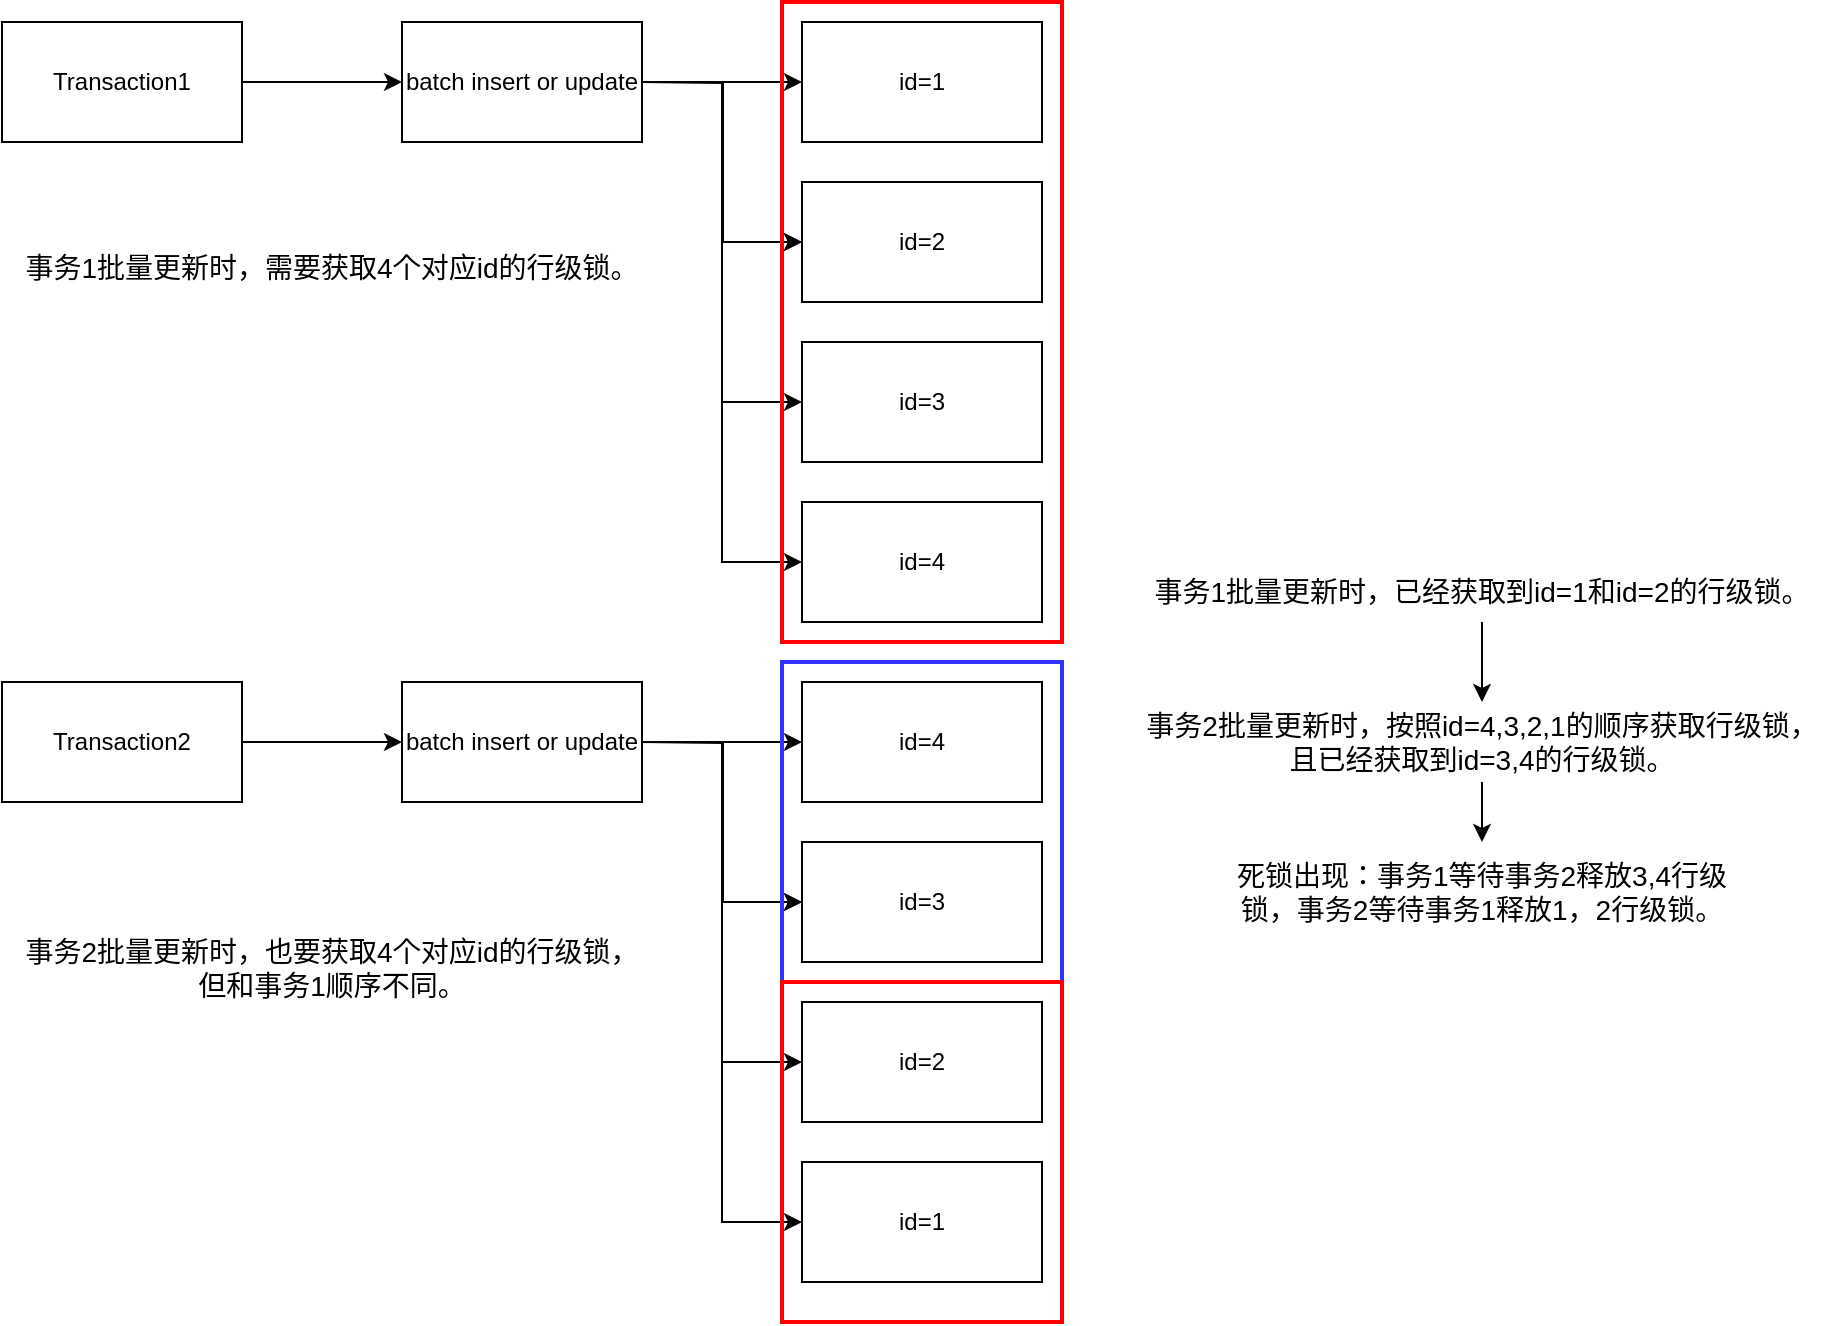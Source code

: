 <mxfile version="17.4.6" type="github">
  <diagram id="aYhUNzEjykN6DMeu4XnG" name="Page-1">
    <mxGraphModel dx="1344" dy="802" grid="1" gridSize="10" guides="1" tooltips="1" connect="1" arrows="1" fold="1" page="1" pageScale="1" pageWidth="827" pageHeight="1169" math="0" shadow="0">
      <root>
        <mxCell id="0" />
        <mxCell id="1" parent="0" />
        <mxCell id="3xvIhi2S66PUS-j85mXG-2" value="" style="edgeStyle=orthogonalEdgeStyle;rounded=0;orthogonalLoop=1;jettySize=auto;html=1;" edge="1" parent="1" source="3xvIhi2S66PUS-j85mXG-3" target="3xvIhi2S66PUS-j85mXG-6">
          <mxGeometry relative="1" as="geometry" />
        </mxCell>
        <mxCell id="3xvIhi2S66PUS-j85mXG-3" value="Transaction1" style="rounded=0;whiteSpace=wrap;html=1;" vertex="1" parent="1">
          <mxGeometry x="40" y="210" width="120" height="60" as="geometry" />
        </mxCell>
        <mxCell id="3xvIhi2S66PUS-j85mXG-4" style="edgeStyle=orthogonalEdgeStyle;rounded=0;orthogonalLoop=1;jettySize=auto;html=1;exitX=1;exitY=0.5;exitDx=0;exitDy=0;entryX=0;entryY=0.5;entryDx=0;entryDy=0;" edge="1" parent="1" source="3xvIhi2S66PUS-j85mXG-6" target="3xvIhi2S66PUS-j85mXG-7">
          <mxGeometry relative="1" as="geometry">
            <Array as="points">
              <mxPoint x="400" y="240" />
              <mxPoint x="400" y="240" />
            </Array>
          </mxGeometry>
        </mxCell>
        <mxCell id="3xvIhi2S66PUS-j85mXG-5" style="edgeStyle=orthogonalEdgeStyle;rounded=0;orthogonalLoop=1;jettySize=auto;html=1;entryX=0;entryY=0.5;entryDx=0;entryDy=0;" edge="1" parent="1" source="3xvIhi2S66PUS-j85mXG-6" target="3xvIhi2S66PUS-j85mXG-8">
          <mxGeometry relative="1" as="geometry" />
        </mxCell>
        <mxCell id="3xvIhi2S66PUS-j85mXG-6" value="batch insert or update" style="rounded=0;whiteSpace=wrap;html=1;" vertex="1" parent="1">
          <mxGeometry x="240" y="210" width="120" height="60" as="geometry" />
        </mxCell>
        <mxCell id="3xvIhi2S66PUS-j85mXG-7" value="id=1" style="rounded=0;whiteSpace=wrap;html=1;" vertex="1" parent="1">
          <mxGeometry x="440" y="210" width="120" height="60" as="geometry" />
        </mxCell>
        <mxCell id="3xvIhi2S66PUS-j85mXG-8" value="id=2" style="rounded=0;whiteSpace=wrap;html=1;" vertex="1" parent="1">
          <mxGeometry x="440" y="290" width="120" height="60" as="geometry" />
        </mxCell>
        <mxCell id="3xvIhi2S66PUS-j85mXG-9" style="edgeStyle=orthogonalEdgeStyle;rounded=0;orthogonalLoop=1;jettySize=auto;html=1;entryX=0;entryY=0.5;entryDx=0;entryDy=0;" edge="1" parent="1" target="3xvIhi2S66PUS-j85mXG-10">
          <mxGeometry relative="1" as="geometry">
            <mxPoint x="360" y="240" as="sourcePoint" />
          </mxGeometry>
        </mxCell>
        <mxCell id="3xvIhi2S66PUS-j85mXG-10" value="id=2" style="rounded=0;whiteSpace=wrap;html=1;" vertex="1" parent="1">
          <mxGeometry x="440" y="290" width="120" height="60" as="geometry" />
        </mxCell>
        <mxCell id="3xvIhi2S66PUS-j85mXG-11" style="edgeStyle=orthogonalEdgeStyle;rounded=0;orthogonalLoop=1;jettySize=auto;html=1;entryX=0;entryY=0.5;entryDx=0;entryDy=0;exitX=1;exitY=0.5;exitDx=0;exitDy=0;" edge="1" parent="1" source="3xvIhi2S66PUS-j85mXG-6" target="3xvIhi2S66PUS-j85mXG-12">
          <mxGeometry relative="1" as="geometry">
            <mxPoint x="360" y="320" as="sourcePoint" />
          </mxGeometry>
        </mxCell>
        <mxCell id="3xvIhi2S66PUS-j85mXG-12" value="id=3" style="rounded=0;whiteSpace=wrap;html=1;" vertex="1" parent="1">
          <mxGeometry x="440" y="370" width="120" height="60" as="geometry" />
        </mxCell>
        <mxCell id="3xvIhi2S66PUS-j85mXG-13" style="edgeStyle=orthogonalEdgeStyle;rounded=0;orthogonalLoop=1;jettySize=auto;html=1;entryX=0;entryY=0.5;entryDx=0;entryDy=0;exitX=1;exitY=0.5;exitDx=0;exitDy=0;" edge="1" parent="1" source="3xvIhi2S66PUS-j85mXG-6" target="3xvIhi2S66PUS-j85mXG-14">
          <mxGeometry relative="1" as="geometry">
            <mxPoint x="360" y="320" as="sourcePoint" />
          </mxGeometry>
        </mxCell>
        <mxCell id="3xvIhi2S66PUS-j85mXG-14" value="id=4" style="rounded=0;whiteSpace=wrap;html=1;" vertex="1" parent="1">
          <mxGeometry x="440" y="450" width="120" height="60" as="geometry" />
        </mxCell>
        <mxCell id="3xvIhi2S66PUS-j85mXG-15" value="" style="edgeStyle=orthogonalEdgeStyle;rounded=0;orthogonalLoop=1;jettySize=auto;html=1;" edge="1" parent="1" source="3xvIhi2S66PUS-j85mXG-16" target="3xvIhi2S66PUS-j85mXG-19">
          <mxGeometry relative="1" as="geometry" />
        </mxCell>
        <mxCell id="3xvIhi2S66PUS-j85mXG-16" value="Transaction2" style="rounded=0;whiteSpace=wrap;html=1;" vertex="1" parent="1">
          <mxGeometry x="40" y="540" width="120" height="60" as="geometry" />
        </mxCell>
        <mxCell id="3xvIhi2S66PUS-j85mXG-17" style="edgeStyle=orthogonalEdgeStyle;rounded=0;orthogonalLoop=1;jettySize=auto;html=1;exitX=1;exitY=0.5;exitDx=0;exitDy=0;entryX=0;entryY=0.5;entryDx=0;entryDy=0;" edge="1" parent="1" source="3xvIhi2S66PUS-j85mXG-19" target="3xvIhi2S66PUS-j85mXG-20">
          <mxGeometry relative="1" as="geometry">
            <Array as="points">
              <mxPoint x="400" y="570" />
              <mxPoint x="400" y="570" />
            </Array>
          </mxGeometry>
        </mxCell>
        <mxCell id="3xvIhi2S66PUS-j85mXG-18" style="edgeStyle=orthogonalEdgeStyle;rounded=0;orthogonalLoop=1;jettySize=auto;html=1;entryX=0;entryY=0.5;entryDx=0;entryDy=0;" edge="1" parent="1" source="3xvIhi2S66PUS-j85mXG-19" target="3xvIhi2S66PUS-j85mXG-21">
          <mxGeometry relative="1" as="geometry" />
        </mxCell>
        <mxCell id="3xvIhi2S66PUS-j85mXG-19" value="batch insert or update" style="rounded=0;whiteSpace=wrap;html=1;" vertex="1" parent="1">
          <mxGeometry x="240" y="540" width="120" height="60" as="geometry" />
        </mxCell>
        <mxCell id="3xvIhi2S66PUS-j85mXG-20" value="id=4" style="rounded=0;whiteSpace=wrap;html=1;" vertex="1" parent="1">
          <mxGeometry x="440" y="540" width="120" height="60" as="geometry" />
        </mxCell>
        <mxCell id="3xvIhi2S66PUS-j85mXG-21" value="id=2" style="rounded=0;whiteSpace=wrap;html=1;" vertex="1" parent="1">
          <mxGeometry x="440" y="620" width="120" height="60" as="geometry" />
        </mxCell>
        <mxCell id="3xvIhi2S66PUS-j85mXG-22" style="edgeStyle=orthogonalEdgeStyle;rounded=0;orthogonalLoop=1;jettySize=auto;html=1;entryX=0;entryY=0.5;entryDx=0;entryDy=0;" edge="1" parent="1" target="3xvIhi2S66PUS-j85mXG-23">
          <mxGeometry relative="1" as="geometry">
            <mxPoint x="360" y="570" as="sourcePoint" />
          </mxGeometry>
        </mxCell>
        <mxCell id="3xvIhi2S66PUS-j85mXG-23" value="id=3" style="rounded=0;whiteSpace=wrap;html=1;" vertex="1" parent="1">
          <mxGeometry x="440" y="620" width="120" height="60" as="geometry" />
        </mxCell>
        <mxCell id="3xvIhi2S66PUS-j85mXG-24" style="edgeStyle=orthogonalEdgeStyle;rounded=0;orthogonalLoop=1;jettySize=auto;html=1;entryX=0;entryY=0.5;entryDx=0;entryDy=0;exitX=1;exitY=0.5;exitDx=0;exitDy=0;" edge="1" parent="1" source="3xvIhi2S66PUS-j85mXG-19" target="3xvIhi2S66PUS-j85mXG-25">
          <mxGeometry relative="1" as="geometry">
            <mxPoint x="360" y="650" as="sourcePoint" />
          </mxGeometry>
        </mxCell>
        <mxCell id="3xvIhi2S66PUS-j85mXG-25" value="id=2" style="rounded=0;whiteSpace=wrap;html=1;" vertex="1" parent="1">
          <mxGeometry x="440" y="700" width="120" height="60" as="geometry" />
        </mxCell>
        <mxCell id="3xvIhi2S66PUS-j85mXG-26" style="edgeStyle=orthogonalEdgeStyle;rounded=0;orthogonalLoop=1;jettySize=auto;html=1;entryX=0;entryY=0.5;entryDx=0;entryDy=0;exitX=1;exitY=0.5;exitDx=0;exitDy=0;" edge="1" parent="1" source="3xvIhi2S66PUS-j85mXG-19" target="3xvIhi2S66PUS-j85mXG-27">
          <mxGeometry relative="1" as="geometry">
            <mxPoint x="360" y="650" as="sourcePoint" />
          </mxGeometry>
        </mxCell>
        <mxCell id="3xvIhi2S66PUS-j85mXG-27" value="id=1" style="rounded=0;whiteSpace=wrap;html=1;" vertex="1" parent="1">
          <mxGeometry x="440" y="780" width="120" height="60" as="geometry" />
        </mxCell>
        <mxCell id="3xvIhi2S66PUS-j85mXG-28" value="" style="rounded=0;whiteSpace=wrap;html=1;fillColor=none;strokeColor=#FF0000;strokeWidth=2;" vertex="1" parent="1">
          <mxGeometry x="430" y="200" width="140" height="320" as="geometry" />
        </mxCell>
        <mxCell id="3xvIhi2S66PUS-j85mXG-29" value="" style="rounded=0;whiteSpace=wrap;html=1;fillColor=none;strokeColor=#3333FF;strokeWidth=2;" vertex="1" parent="1">
          <mxGeometry x="430" y="530" width="140" height="160" as="geometry" />
        </mxCell>
        <mxCell id="3xvIhi2S66PUS-j85mXG-30" value="" style="rounded=0;whiteSpace=wrap;html=1;fillColor=none;strokeColor=#FF0000;strokeWidth=2;" vertex="1" parent="1">
          <mxGeometry x="430" y="690" width="140" height="170" as="geometry" />
        </mxCell>
        <mxCell id="3xvIhi2S66PUS-j85mXG-31" value="&lt;font style=&quot;font-size: 14px&quot;&gt;事务1批量更新时，需要获取4个对应id的行级锁。&lt;/font&gt;" style="text;html=1;align=center;verticalAlign=middle;whiteSpace=wrap;rounded=0;fillColor=none;" vertex="1" parent="1">
          <mxGeometry x="50" y="315" width="310" height="35" as="geometry" />
        </mxCell>
        <mxCell id="3xvIhi2S66PUS-j85mXG-32" value="&lt;font style=&quot;font-size: 14px&quot;&gt;事务2批量更新时，也要获取4个对应id的行级锁，但和事务1顺序不同。&lt;/font&gt;" style="text;html=1;align=center;verticalAlign=middle;whiteSpace=wrap;rounded=0;fillColor=none;" vertex="1" parent="1">
          <mxGeometry x="50" y="665" width="310" height="35" as="geometry" />
        </mxCell>
        <mxCell id="3xvIhi2S66PUS-j85mXG-33" style="edgeStyle=orthogonalEdgeStyle;rounded=0;orthogonalLoop=1;jettySize=auto;html=1;fontSize=14;entryX=0.5;entryY=0;entryDx=0;entryDy=0;" edge="1" parent="1" source="3xvIhi2S66PUS-j85mXG-34" target="3xvIhi2S66PUS-j85mXG-36">
          <mxGeometry relative="1" as="geometry">
            <mxPoint x="765" y="555" as="targetPoint" />
          </mxGeometry>
        </mxCell>
        <mxCell id="3xvIhi2S66PUS-j85mXG-34" value="&lt;font style=&quot;font-size: 14px&quot;&gt;事务1批量更新时，已经获取到id=1和id=2的行级锁。&lt;/font&gt;" style="text;html=1;align=center;verticalAlign=middle;whiteSpace=wrap;rounded=0;fillColor=none;" vertex="1" parent="1">
          <mxGeometry x="610" y="480" width="340" height="30" as="geometry" />
        </mxCell>
        <mxCell id="3xvIhi2S66PUS-j85mXG-35" style="edgeStyle=orthogonalEdgeStyle;rounded=0;orthogonalLoop=1;jettySize=auto;html=1;exitX=0.5;exitY=1;exitDx=0;exitDy=0;fontSize=14;" edge="1" parent="1" source="3xvIhi2S66PUS-j85mXG-36" target="3xvIhi2S66PUS-j85mXG-37">
          <mxGeometry relative="1" as="geometry">
            <mxPoint x="765" y="610" as="targetPoint" />
          </mxGeometry>
        </mxCell>
        <mxCell id="3xvIhi2S66PUS-j85mXG-36" value="&lt;font style=&quot;font-size: 14px&quot;&gt;事务2批量更新时，按照id=4,3,2,1的顺序获取行级锁，且已经获取到id=3,4的行级锁。&lt;/font&gt;" style="text;html=1;align=center;verticalAlign=middle;whiteSpace=wrap;rounded=0;fillColor=none;fontSize=14;" vertex="1" parent="1">
          <mxGeometry x="610" y="550" width="340" height="40" as="geometry" />
        </mxCell>
        <mxCell id="3xvIhi2S66PUS-j85mXG-37" value="死锁出现：事务1等待事务2释放3,4行级锁，事务2等待事务1释放1，2行级锁。" style="text;html=1;strokeColor=none;fillColor=none;align=center;verticalAlign=middle;whiteSpace=wrap;rounded=0;fontSize=14;" vertex="1" parent="1">
          <mxGeometry x="650" y="620" width="260" height="50" as="geometry" />
        </mxCell>
      </root>
    </mxGraphModel>
  </diagram>
</mxfile>
